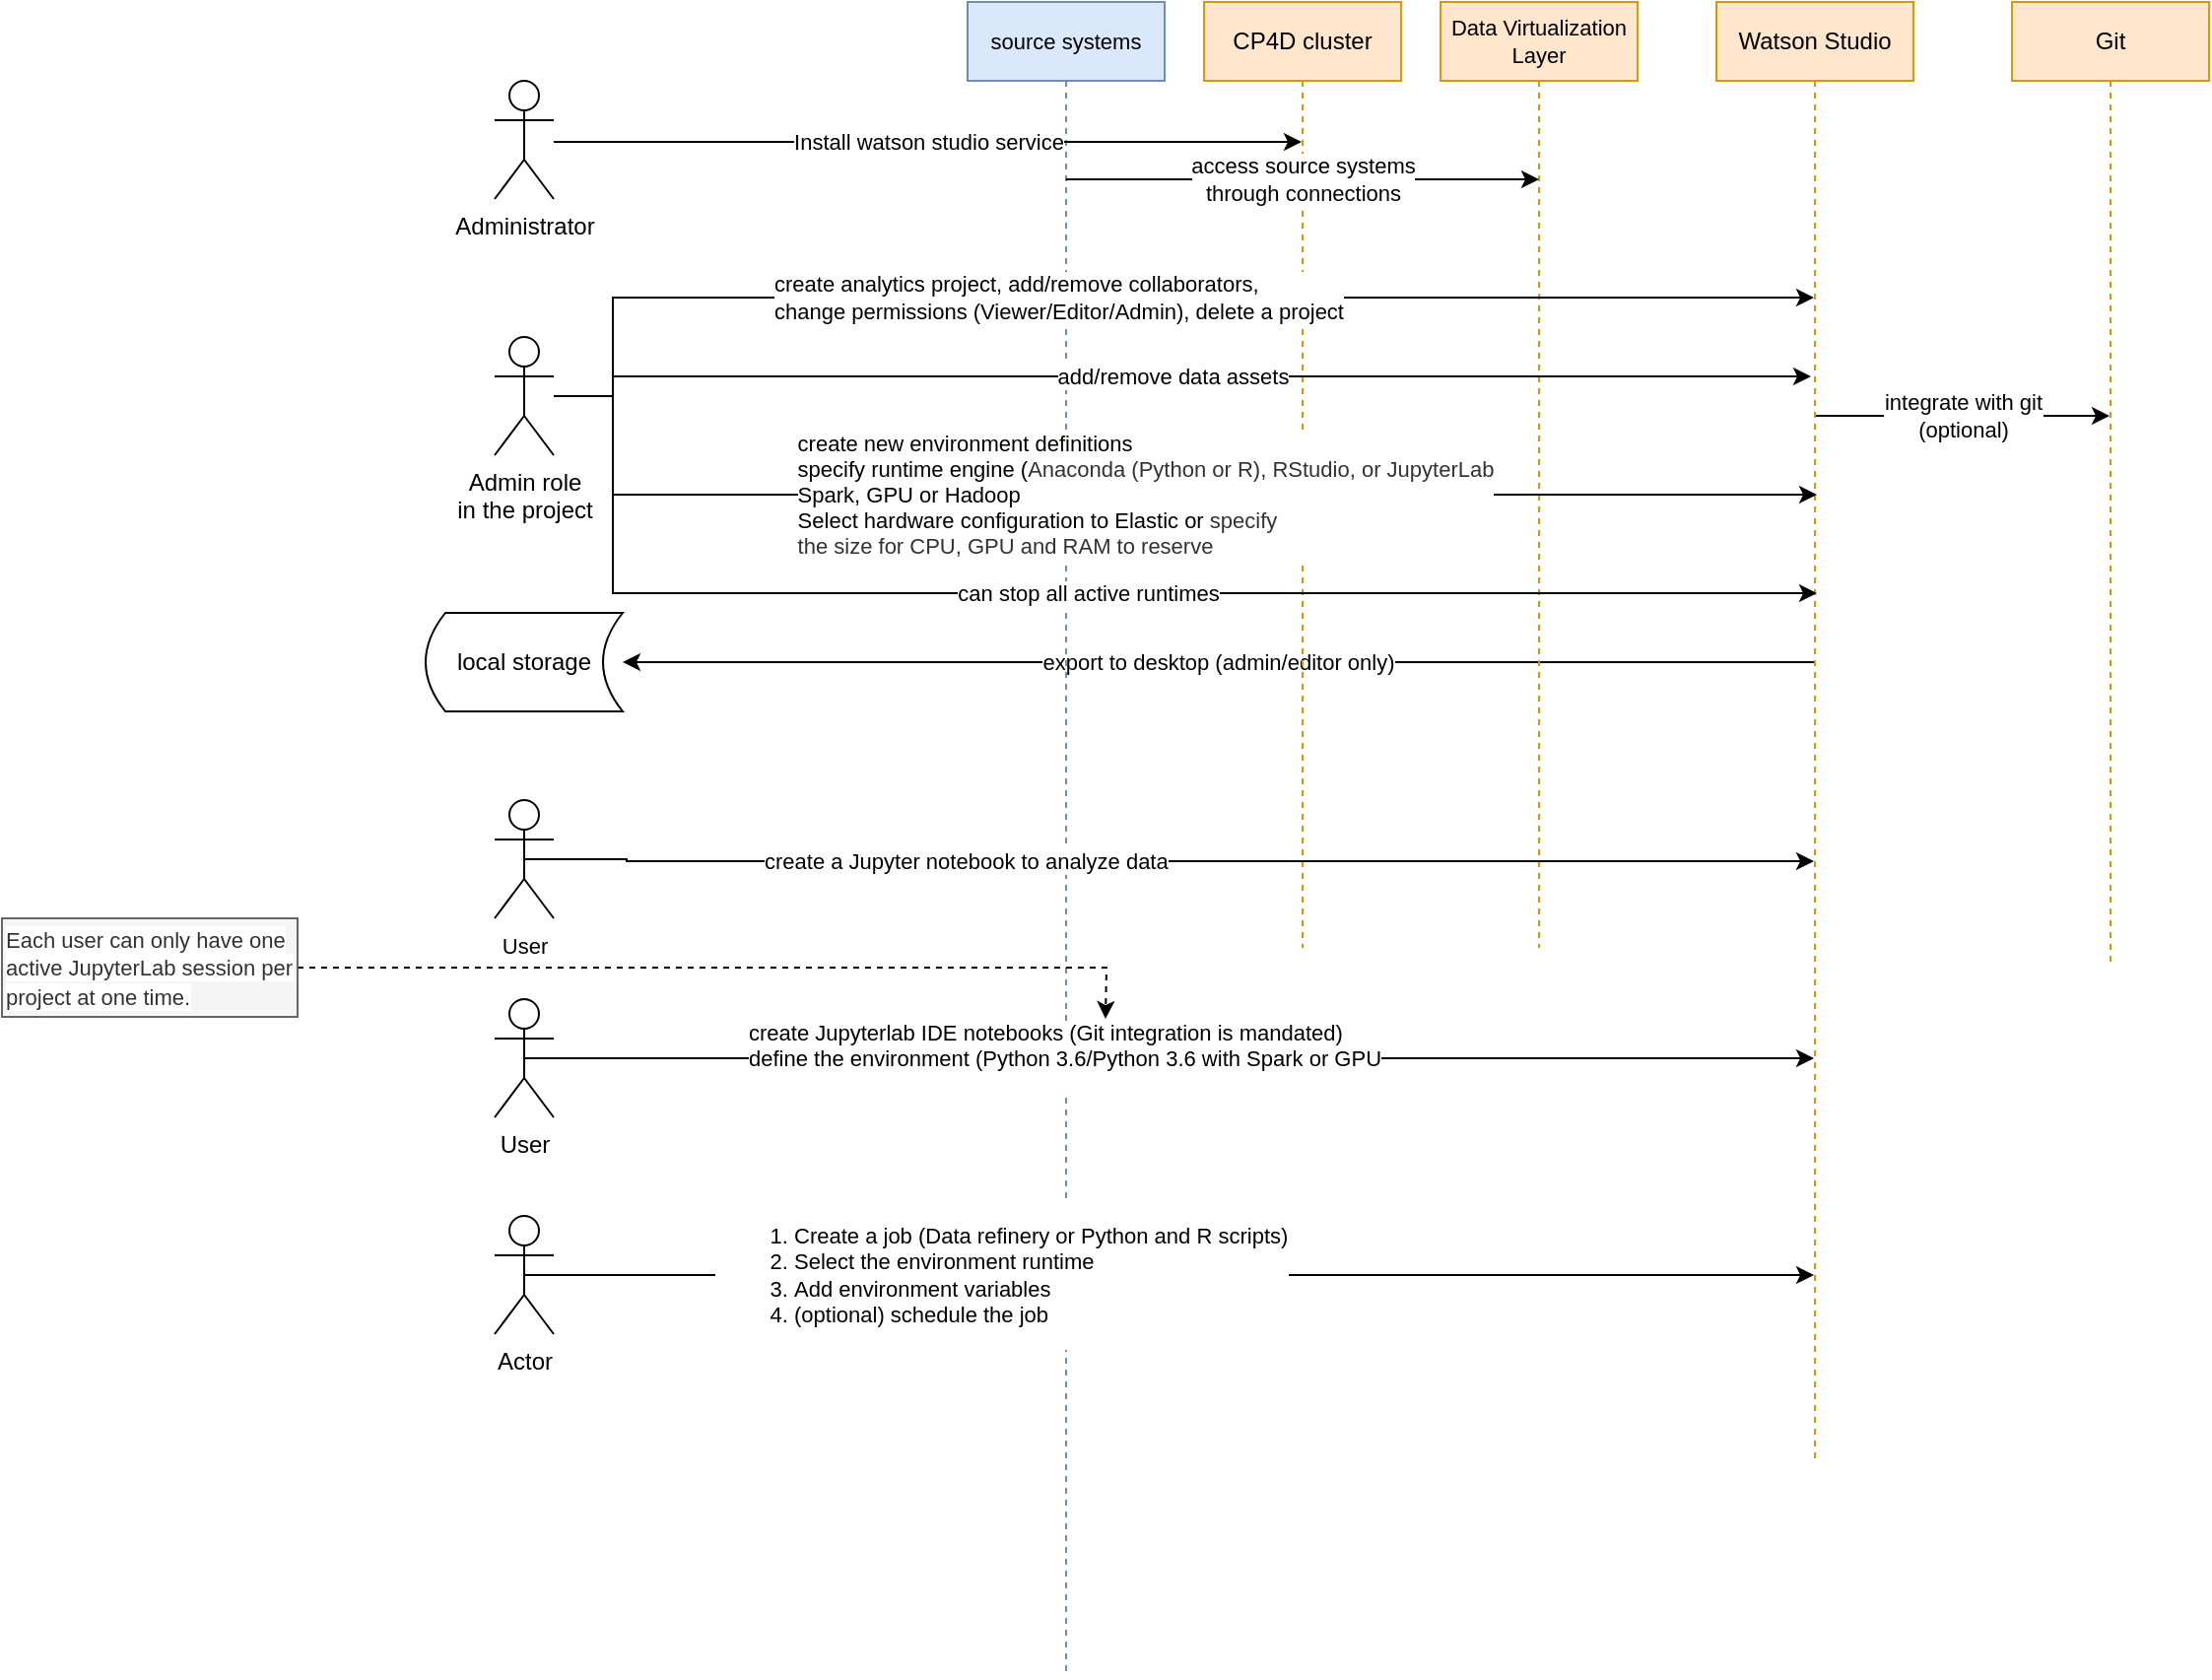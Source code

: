 <mxfile version="13.4.2" type="github">
  <diagram id="eg-KxdZGn40rmP_0OuYB" name="Page-1">
    <mxGraphModel dx="813" dy="416" grid="1" gridSize="10" guides="1" tooltips="1" connect="1" arrows="1" fold="1" page="1" pageScale="1" pageWidth="850" pageHeight="1100" math="0" shadow="0">
      <root>
        <mxCell id="0" />
        <mxCell id="1" parent="0" />
        <mxCell id="aGjXODq10oeUZTNC7IzL-12" value="integrate with git&lt;br&gt;(optional)" style="edgeStyle=orthogonalEdgeStyle;rounded=0;orthogonalLoop=1;jettySize=auto;html=1;" edge="1" parent="1" source="aGjXODq10oeUZTNC7IzL-1" target="aGjXODq10oeUZTNC7IzL-11">
          <mxGeometry relative="1" as="geometry">
            <Array as="points">
              <mxPoint x="1850" y="240" />
              <mxPoint x="1850" y="240" />
            </Array>
          </mxGeometry>
        </mxCell>
        <mxCell id="aGjXODq10oeUZTNC7IzL-89" value="export to desktop (admin/editor only)" style="edgeStyle=orthogonalEdgeStyle;rounded=0;orthogonalLoop=1;jettySize=auto;html=1;" edge="1" parent="1" source="aGjXODq10oeUZTNC7IzL-1" target="aGjXODq10oeUZTNC7IzL-88">
          <mxGeometry relative="1" as="geometry">
            <Array as="points">
              <mxPoint x="1610" y="365" />
              <mxPoint x="1610" y="365" />
            </Array>
          </mxGeometry>
        </mxCell>
        <mxCell id="aGjXODq10oeUZTNC7IzL-1" value="Watson Studio" style="shape=umlLifeline;perimeter=lifelinePerimeter;whiteSpace=wrap;html=1;container=1;collapsible=0;recursiveResize=0;outlineConnect=0;fillColor=#ffe6cc;strokeColor=#d79b00;" vertex="1" parent="1">
          <mxGeometry x="1710" y="30" width="100" height="740" as="geometry" />
        </mxCell>
        <mxCell id="aGjXODq10oeUZTNC7IzL-2" value="CP4D cluster" style="shape=umlLifeline;perimeter=lifelinePerimeter;whiteSpace=wrap;html=1;container=1;collapsible=0;recursiveResize=0;outlineConnect=0;fillColor=#ffe6cc;strokeColor=#d79b00;" vertex="1" parent="1">
          <mxGeometry x="1450" y="30" width="100" height="480" as="geometry" />
        </mxCell>
        <mxCell id="aGjXODq10oeUZTNC7IzL-4" value="Data Virtualization Layer" style="shape=umlLifeline;perimeter=lifelinePerimeter;whiteSpace=wrap;html=1;container=1;collapsible=0;recursiveResize=0;outlineConnect=0;fillColor=#ffe6cc;strokeColor=#d79b00;fontSize=11;" vertex="1" parent="1">
          <mxGeometry x="1570" y="30" width="100" height="480" as="geometry" />
        </mxCell>
        <mxCell id="aGjXODq10oeUZTNC7IzL-5" value="source systems" style="shape=umlLifeline;perimeter=lifelinePerimeter;whiteSpace=wrap;html=1;container=1;collapsible=0;recursiveResize=0;outlineConnect=0;fillColor=#dae8fc;strokeColor=#6c8ebf;fontSize=11;" vertex="1" parent="1">
          <mxGeometry x="1330" y="30" width="100" height="850" as="geometry" />
        </mxCell>
        <mxCell id="aGjXODq10oeUZTNC7IzL-6" value="access source systems &lt;br&gt;through connections" style="edgeStyle=orthogonalEdgeStyle;rounded=0;orthogonalLoop=1;jettySize=auto;html=1;strokeWidth=1;fontSize=11;" edge="1" parent="1" source="aGjXODq10oeUZTNC7IzL-5">
          <mxGeometry x="0.002" relative="1" as="geometry">
            <Array as="points">
              <mxPoint x="1620" y="120" />
            </Array>
            <mxPoint x="1380" y="170" as="sourcePoint" />
            <mxPoint x="1620" y="120" as="targetPoint" />
            <mxPoint as="offset" />
          </mxGeometry>
        </mxCell>
        <mxCell id="aGjXODq10oeUZTNC7IzL-8" value="Install watson studio service" style="edgeStyle=orthogonalEdgeStyle;rounded=0;orthogonalLoop=1;jettySize=auto;html=1;" edge="1" parent="1">
          <mxGeometry relative="1" as="geometry">
            <mxPoint x="1120" y="101" as="sourcePoint" />
            <mxPoint x="1499.5" y="101" as="targetPoint" />
            <Array as="points">
              <mxPoint x="1350" y="101" />
              <mxPoint x="1350" y="101" />
            </Array>
          </mxGeometry>
        </mxCell>
        <mxCell id="aGjXODq10oeUZTNC7IzL-7" value="Administrator" style="shape=umlActor;verticalLabelPosition=bottom;verticalAlign=top;html=1;outlineConnect=0;" vertex="1" parent="1">
          <mxGeometry x="1090" y="70" width="30" height="60" as="geometry" />
        </mxCell>
        <mxCell id="aGjXODq10oeUZTNC7IzL-10" value="create analytics project, add/remove collaborators, &lt;br&gt;change permissions (Viewer/Editor/Admin), delete a project" style="edgeStyle=orthogonalEdgeStyle;rounded=0;orthogonalLoop=1;jettySize=auto;html=1;align=left;" edge="1" parent="1" target="aGjXODq10oeUZTNC7IzL-1">
          <mxGeometry x="0.001" y="200" relative="1" as="geometry">
            <mxPoint x="1150" y="230" as="sourcePoint" />
            <mxPoint x="1759.5" y="213" as="targetPoint" />
            <Array as="points">
              <mxPoint x="1150" y="180" />
            </Array>
            <mxPoint x="-200" y="200" as="offset" />
          </mxGeometry>
        </mxCell>
        <mxCell id="aGjXODq10oeUZTNC7IzL-23" value="&lt;div style=&quot;text-align: left&quot;&gt;create new environment definitions&lt;/div&gt;&lt;font style=&quot;font-size: 11px&quot;&gt;&lt;div style=&quot;text-align: left&quot;&gt;specify runtime engine (&lt;span style=&quot;color: rgb(50 , 50 , 50) ; font-family: &amp;#34;ibm plex sans&amp;#34; , , &amp;#34;helvetica neue&amp;#34; , &amp;#34;arial&amp;#34; , sans-serif&quot;&gt;Anaconda (Python or R), RStudio, or JupyterLab&lt;/span&gt;&lt;/div&gt;&lt;div style=&quot;text-align: left&quot;&gt;Spark, GPU or Hadoop&lt;/div&gt;&lt;div style=&quot;text-align: left&quot;&gt;Select hardware configuration to Elastic or&amp;nbsp;&lt;span style=&quot;color: rgb(50 , 50 , 50) ; font-family: &amp;#34;ibm plex sans&amp;#34; , , &amp;#34;helvetica neue&amp;#34; , &amp;#34;arial&amp;#34; , sans-serif&quot;&gt;specify&amp;nbsp;&lt;/span&gt;&lt;/div&gt;&lt;div style=&quot;text-align: left&quot;&gt;&lt;span style=&quot;color: rgb(50 , 50 , 50) ; font-family: &amp;#34;ibm plex sans&amp;#34; , , &amp;#34;helvetica neue&amp;#34; , &amp;#34;arial&amp;#34; , sans-serif&quot;&gt;the size for CPU, GPU and RAM to reserve&lt;/span&gt;&lt;/div&gt;&lt;/font&gt;" style="edgeStyle=orthogonalEdgeStyle;rounded=0;orthogonalLoop=1;jettySize=auto;html=1;" edge="1" parent="1">
          <mxGeometry x="-0.003" relative="1" as="geometry">
            <mxPoint x="1130" y="230" as="sourcePoint" />
            <mxPoint x="1761" y="280" as="targetPoint" />
            <Array as="points">
              <mxPoint x="1150" y="230" />
              <mxPoint x="1150" y="280" />
            </Array>
            <mxPoint as="offset" />
          </mxGeometry>
        </mxCell>
        <mxCell id="aGjXODq10oeUZTNC7IzL-25" value="can stop all active runtimes" style="edgeStyle=orthogonalEdgeStyle;rounded=0;orthogonalLoop=1;jettySize=auto;html=1;" edge="1" parent="1" source="aGjXODq10oeUZTNC7IzL-9">
          <mxGeometry relative="1" as="geometry">
            <mxPoint x="1761" y="330" as="targetPoint" />
            <Array as="points">
              <mxPoint x="1150" y="230" />
              <mxPoint x="1150" y="330" />
            </Array>
          </mxGeometry>
        </mxCell>
        <mxCell id="aGjXODq10oeUZTNC7IzL-90" value="add/remove data assets" style="edgeStyle=orthogonalEdgeStyle;rounded=0;orthogonalLoop=1;jettySize=auto;html=1;" edge="1" parent="1" source="aGjXODq10oeUZTNC7IzL-9">
          <mxGeometry relative="1" as="geometry">
            <mxPoint x="1758" y="220" as="targetPoint" />
            <Array as="points">
              <mxPoint x="1150" y="230" />
              <mxPoint x="1150" y="220" />
              <mxPoint x="1758" y="220" />
            </Array>
          </mxGeometry>
        </mxCell>
        <mxCell id="aGjXODq10oeUZTNC7IzL-9" value="Admin role &lt;br&gt;in the project" style="shape=umlActor;verticalLabelPosition=bottom;verticalAlign=top;html=1;outlineConnect=0;" vertex="1" parent="1">
          <mxGeometry x="1090" y="200" width="30" height="60" as="geometry" />
        </mxCell>
        <mxCell id="aGjXODq10oeUZTNC7IzL-11" value="Git" style="shape=umlLifeline;perimeter=lifelinePerimeter;whiteSpace=wrap;html=1;container=1;collapsible=0;recursiveResize=0;outlineConnect=0;fillColor=#ffe6cc;strokeColor=#d79b00;" vertex="1" parent="1">
          <mxGeometry x="1860" y="30" width="100" height="490" as="geometry" />
        </mxCell>
        <mxCell id="aGjXODq10oeUZTNC7IzL-14" value="create a Jupyter notebook to analyze data" style="edgeStyle=orthogonalEdgeStyle;rounded=0;orthogonalLoop=1;jettySize=auto;html=1;align=left;exitX=0.5;exitY=0.5;exitDx=0;exitDy=0;exitPerimeter=0;" edge="1" parent="1" source="aGjXODq10oeUZTNC7IzL-13">
          <mxGeometry x="0.466" y="-360" relative="1" as="geometry">
            <mxPoint x="1200" y="466.0" as="sourcePoint" />
            <mxPoint x="1759.5" y="466.0" as="targetPoint" />
            <Array as="points">
              <mxPoint x="1157" y="466" />
            </Array>
            <mxPoint x="-360" y="-360" as="offset" />
          </mxGeometry>
        </mxCell>
        <mxCell id="aGjXODq10oeUZTNC7IzL-13" value="&lt;font style=&quot;font-size: 11px&quot;&gt;User&lt;/font&gt;" style="shape=umlActor;verticalLabelPosition=bottom;verticalAlign=top;html=1;outlineConnect=0;" vertex="1" parent="1">
          <mxGeometry x="1090" y="435" width="30" height="60" as="geometry" />
        </mxCell>
        <mxCell id="aGjXODq10oeUZTNC7IzL-16" style="edgeStyle=orthogonalEdgeStyle;rounded=0;orthogonalLoop=1;jettySize=auto;html=1;exitX=0.5;exitY=0.5;exitDx=0;exitDy=0;exitPerimeter=0;" edge="1" parent="1" source="aGjXODq10oeUZTNC7IzL-15">
          <mxGeometry relative="1" as="geometry">
            <mxPoint x="1759.5" y="566.0" as="targetPoint" />
            <Array as="points" />
          </mxGeometry>
        </mxCell>
        <mxCell id="aGjXODq10oeUZTNC7IzL-17" value="&lt;span&gt;create Jupyterlab IDE notebooks (Git integration is mandated)&lt;br&gt;define the environment (Python 3.6/Python 3.6 with Spark or GPU&lt;br&gt;&lt;br&gt;&lt;/span&gt;" style="edgeLabel;html=1;align=left;verticalAlign=middle;resizable=0;points=[];" vertex="1" connectable="0" parent="aGjXODq10oeUZTNC7IzL-16">
          <mxGeometry x="-0.339" y="1" relative="1" as="geometry">
            <mxPoint x="-104.83" y="1" as="offset" />
          </mxGeometry>
        </mxCell>
        <mxCell id="aGjXODq10oeUZTNC7IzL-15" value="User" style="shape=umlActor;verticalLabelPosition=bottom;verticalAlign=top;html=1;outlineConnect=0;" vertex="1" parent="1">
          <mxGeometry x="1090" y="536" width="30" height="60" as="geometry" />
        </mxCell>
        <mxCell id="aGjXODq10oeUZTNC7IzL-20" value="&lt;ol&gt;&lt;li&gt;Create a job (Data refinery or Python and R scripts)&lt;/li&gt;&lt;li&gt;Select the environment runtime&lt;/li&gt;&lt;li&gt;Add environment variables&lt;/li&gt;&lt;li&gt;(optional) schedule the job&lt;/li&gt;&lt;/ol&gt;" style="edgeStyle=orthogonalEdgeStyle;rounded=0;orthogonalLoop=1;jettySize=auto;html=1;exitX=0.5;exitY=0.5;exitDx=0;exitDy=0;exitPerimeter=0;align=left;" edge="1" parent="1" source="aGjXODq10oeUZTNC7IzL-19">
          <mxGeometry x="-0.008" y="-230" relative="1" as="geometry">
            <mxPoint x="1759.5" y="676" as="targetPoint" />
            <Array as="points">
              <mxPoint x="1470" y="676" />
              <mxPoint x="1470" y="676" />
            </Array>
            <mxPoint x="-230" y="-230" as="offset" />
          </mxGeometry>
        </mxCell>
        <mxCell id="aGjXODq10oeUZTNC7IzL-19" value="Actor" style="shape=umlActor;verticalLabelPosition=bottom;verticalAlign=top;html=1;outlineConnect=0;" vertex="1" parent="1">
          <mxGeometry x="1090" y="646" width="30" height="60" as="geometry" />
        </mxCell>
        <mxCell id="aGjXODq10oeUZTNC7IzL-22" style="edgeStyle=orthogonalEdgeStyle;rounded=0;orthogonalLoop=1;jettySize=auto;html=1;dashed=1;" edge="1" parent="1" source="aGjXODq10oeUZTNC7IzL-21">
          <mxGeometry relative="1" as="geometry">
            <mxPoint x="1400" y="546.0" as="targetPoint" />
          </mxGeometry>
        </mxCell>
        <mxCell id="aGjXODq10oeUZTNC7IzL-21" value="&lt;span style=&quot;color: rgb(50 , 50 , 50) ; background-color: rgb(255 , 255 , 255)&quot;&gt;&lt;font style=&quot;font-size: 11px&quot;&gt;Each user can only have one active JupyterLab session per project at one time.&lt;/font&gt;&lt;/span&gt;" style="text;html=1;strokeColor=#666666;fillColor=#f5f5f5;align=left;verticalAlign=middle;whiteSpace=wrap;rounded=0;fontColor=#333333;" vertex="1" parent="1">
          <mxGeometry x="840" y="495" width="150" height="50" as="geometry" />
        </mxCell>
        <mxCell id="aGjXODq10oeUZTNC7IzL-88" value="local storage" style="shape=dataStorage;whiteSpace=wrap;html=1;" vertex="1" parent="1">
          <mxGeometry x="1055" y="340" width="100" height="50" as="geometry" />
        </mxCell>
      </root>
    </mxGraphModel>
  </diagram>
</mxfile>
